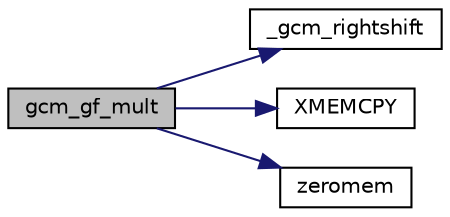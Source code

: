 digraph "gcm_gf_mult"
{
 // LATEX_PDF_SIZE
  edge [fontname="Helvetica",fontsize="10",labelfontname="Helvetica",labelfontsize="10"];
  node [fontname="Helvetica",fontsize="10",shape=record];
  rankdir="LR";
  Node17 [label="gcm_gf_mult",height=0.2,width=0.4,color="black", fillcolor="grey75", style="filled", fontcolor="black",tooltip="GCM GF multiplier (internal use only) bitserial."];
  Node17 -> Node18 [color="midnightblue",fontsize="10",style="solid"];
  Node18 [label="_gcm_rightshift",height=0.2,width=0.4,color="black", fillcolor="white", style="filled",URL="$gcm__gf__mult_8c.html#abf44db599e40033f4320e5fbc9ffd93c",tooltip=" "];
  Node17 -> Node19 [color="midnightblue",fontsize="10",style="solid"];
  Node19 [label="XMEMCPY",height=0.2,width=0.4,color="black", fillcolor="white", style="filled",URL="$tomcrypt__cfg_8h.html#a7691dd48d60d5fc6daf2fa7ec4c55e12",tooltip=" "];
  Node17 -> Node20 [color="midnightblue",fontsize="10",style="solid"];
  Node20 [label="zeromem",height=0.2,width=0.4,color="black", fillcolor="white", style="filled",URL="$tomcrypt__misc_8h.html#a63b6e188713790263bfd3612fe8b398f",tooltip="Zero a block of memory."];
}

